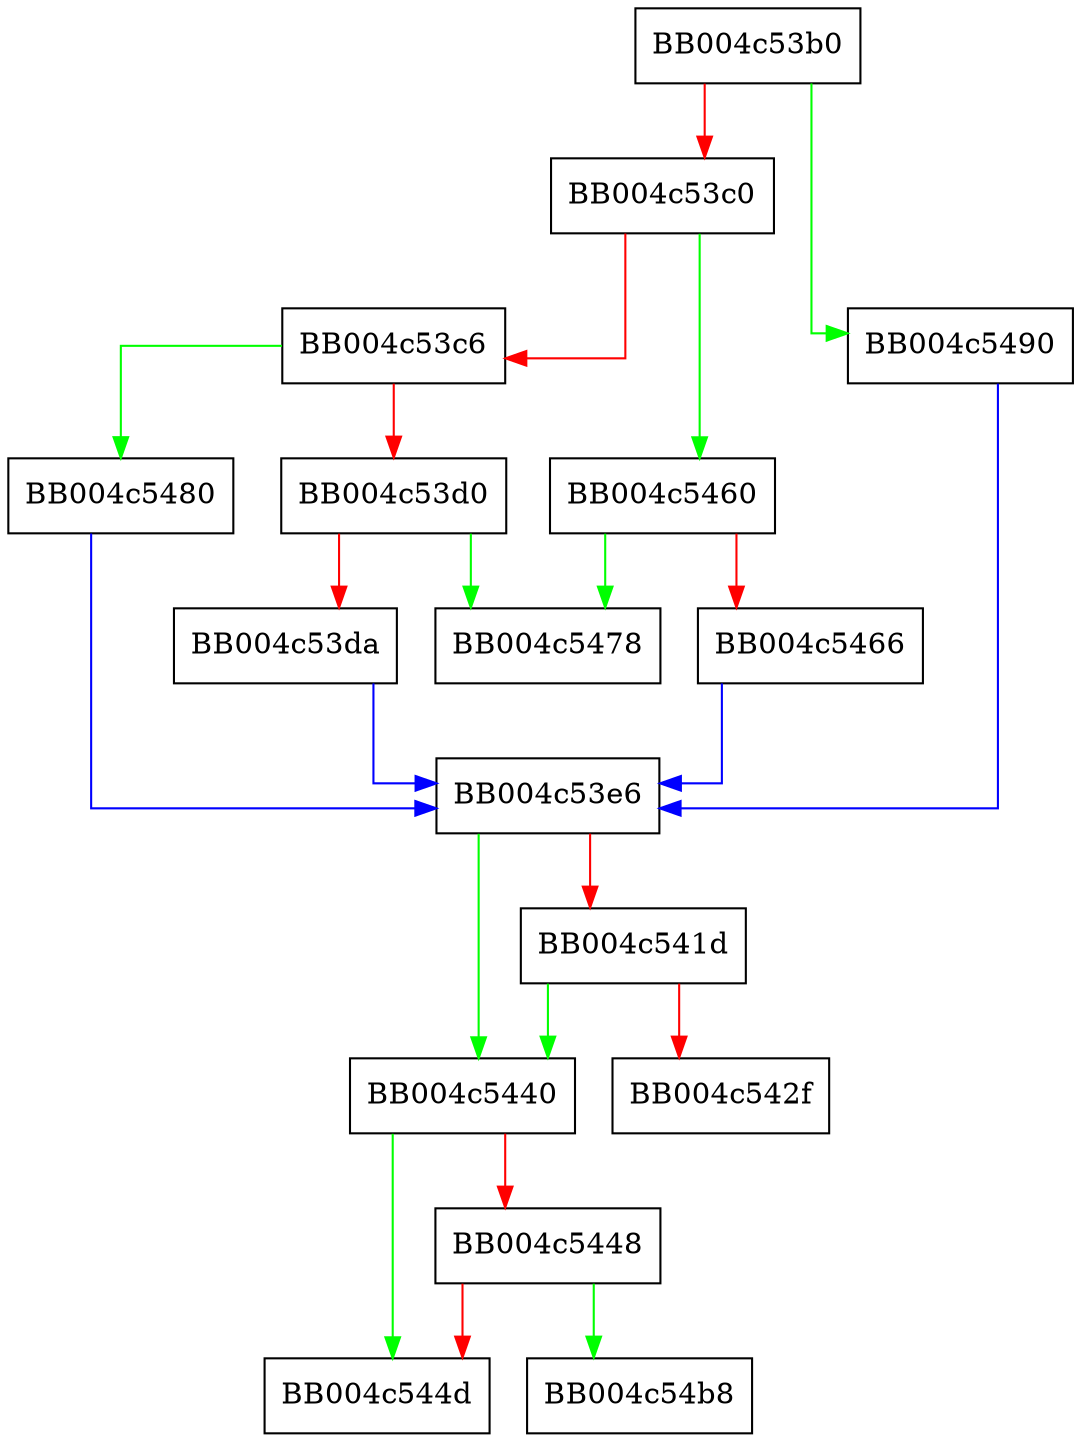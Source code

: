 digraph ossl_quic_wire_decode_pkt_hdr_pn {
  node [shape="box"];
  graph [splines=ortho];
  BB004c53b0 -> BB004c5490 [color="green"];
  BB004c53b0 -> BB004c53c0 [color="red"];
  BB004c53c0 -> BB004c5460 [color="green"];
  BB004c53c0 -> BB004c53c6 [color="red"];
  BB004c53c6 -> BB004c5480 [color="green"];
  BB004c53c6 -> BB004c53d0 [color="red"];
  BB004c53d0 -> BB004c5478 [color="green"];
  BB004c53d0 -> BB004c53da [color="red"];
  BB004c53da -> BB004c53e6 [color="blue"];
  BB004c53e6 -> BB004c5440 [color="green"];
  BB004c53e6 -> BB004c541d [color="red"];
  BB004c541d -> BB004c5440 [color="green"];
  BB004c541d -> BB004c542f [color="red"];
  BB004c5440 -> BB004c544d [color="green"];
  BB004c5440 -> BB004c5448 [color="red"];
  BB004c5448 -> BB004c54b8 [color="green"];
  BB004c5448 -> BB004c544d [color="red"];
  BB004c5460 -> BB004c5478 [color="green"];
  BB004c5460 -> BB004c5466 [color="red"];
  BB004c5466 -> BB004c53e6 [color="blue"];
  BB004c5480 -> BB004c53e6 [color="blue"];
  BB004c5490 -> BB004c53e6 [color="blue"];
}
